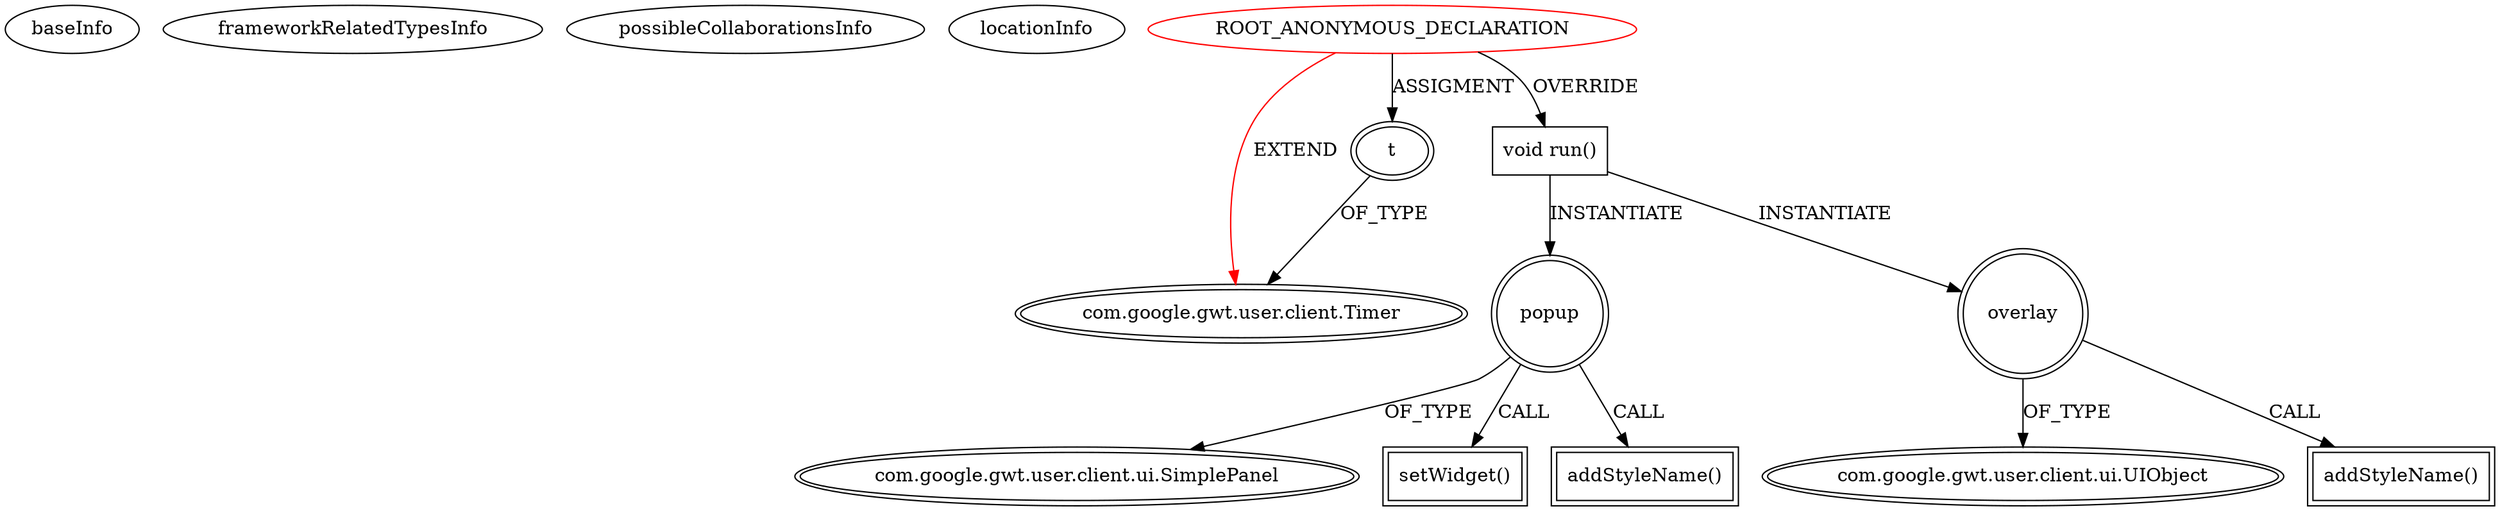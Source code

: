digraph {
baseInfo[graphId=4523,category="extension_graph",isAnonymous=true,possibleRelation=false]
frameworkRelatedTypesInfo[0="com.google.gwt.user.client.Timer"]
possibleCollaborationsInfo[]
locationInfo[projectName="svandecappelle-AppriseGwt",filePath="/svandecappelle-AppriseGwt/AppriseGwt-master/src/main/java/com/mizore/gwt/apprise/client/Popup.java",contextSignature="void showInitial()",graphId="4523"]
0[label="ROOT_ANONYMOUS_DECLARATION",vertexType="ROOT_ANONYMOUS_DECLARATION",isFrameworkType=false,color=red]
1[label="com.google.gwt.user.client.Timer",vertexType="FRAMEWORK_CLASS_TYPE",isFrameworkType=true,peripheries=2]
2[label="t",vertexType="OUTSIDE_VARIABLE_EXPRESION",isFrameworkType=true,peripheries=2]
4[label="void run()",vertexType="OVERRIDING_METHOD_DECLARATION",isFrameworkType=false,shape=box]
5[label="popup",vertexType="VARIABLE_EXPRESION",isFrameworkType=true,peripheries=2,shape=circle]
7[label="com.google.gwt.user.client.ui.SimplePanel",vertexType="FRAMEWORK_CLASS_TYPE",isFrameworkType=true,peripheries=2]
6[label="setWidget()",vertexType="INSIDE_CALL",isFrameworkType=true,peripheries=2,shape=box]
8[label="overlay",vertexType="VARIABLE_EXPRESION",isFrameworkType=true,peripheries=2,shape=circle]
10[label="com.google.gwt.user.client.ui.UIObject",vertexType="FRAMEWORK_CLASS_TYPE",isFrameworkType=true,peripheries=2]
9[label="addStyleName()",vertexType="INSIDE_CALL",isFrameworkType=true,peripheries=2,shape=box]
12[label="addStyleName()",vertexType="INSIDE_CALL",isFrameworkType=true,peripheries=2,shape=box]
0->1[label="EXTEND",color=red]
0->2[label="ASSIGMENT"]
2->1[label="OF_TYPE"]
0->4[label="OVERRIDE"]
4->5[label="INSTANTIATE"]
5->7[label="OF_TYPE"]
5->6[label="CALL"]
4->8[label="INSTANTIATE"]
8->10[label="OF_TYPE"]
8->9[label="CALL"]
5->12[label="CALL"]
}
